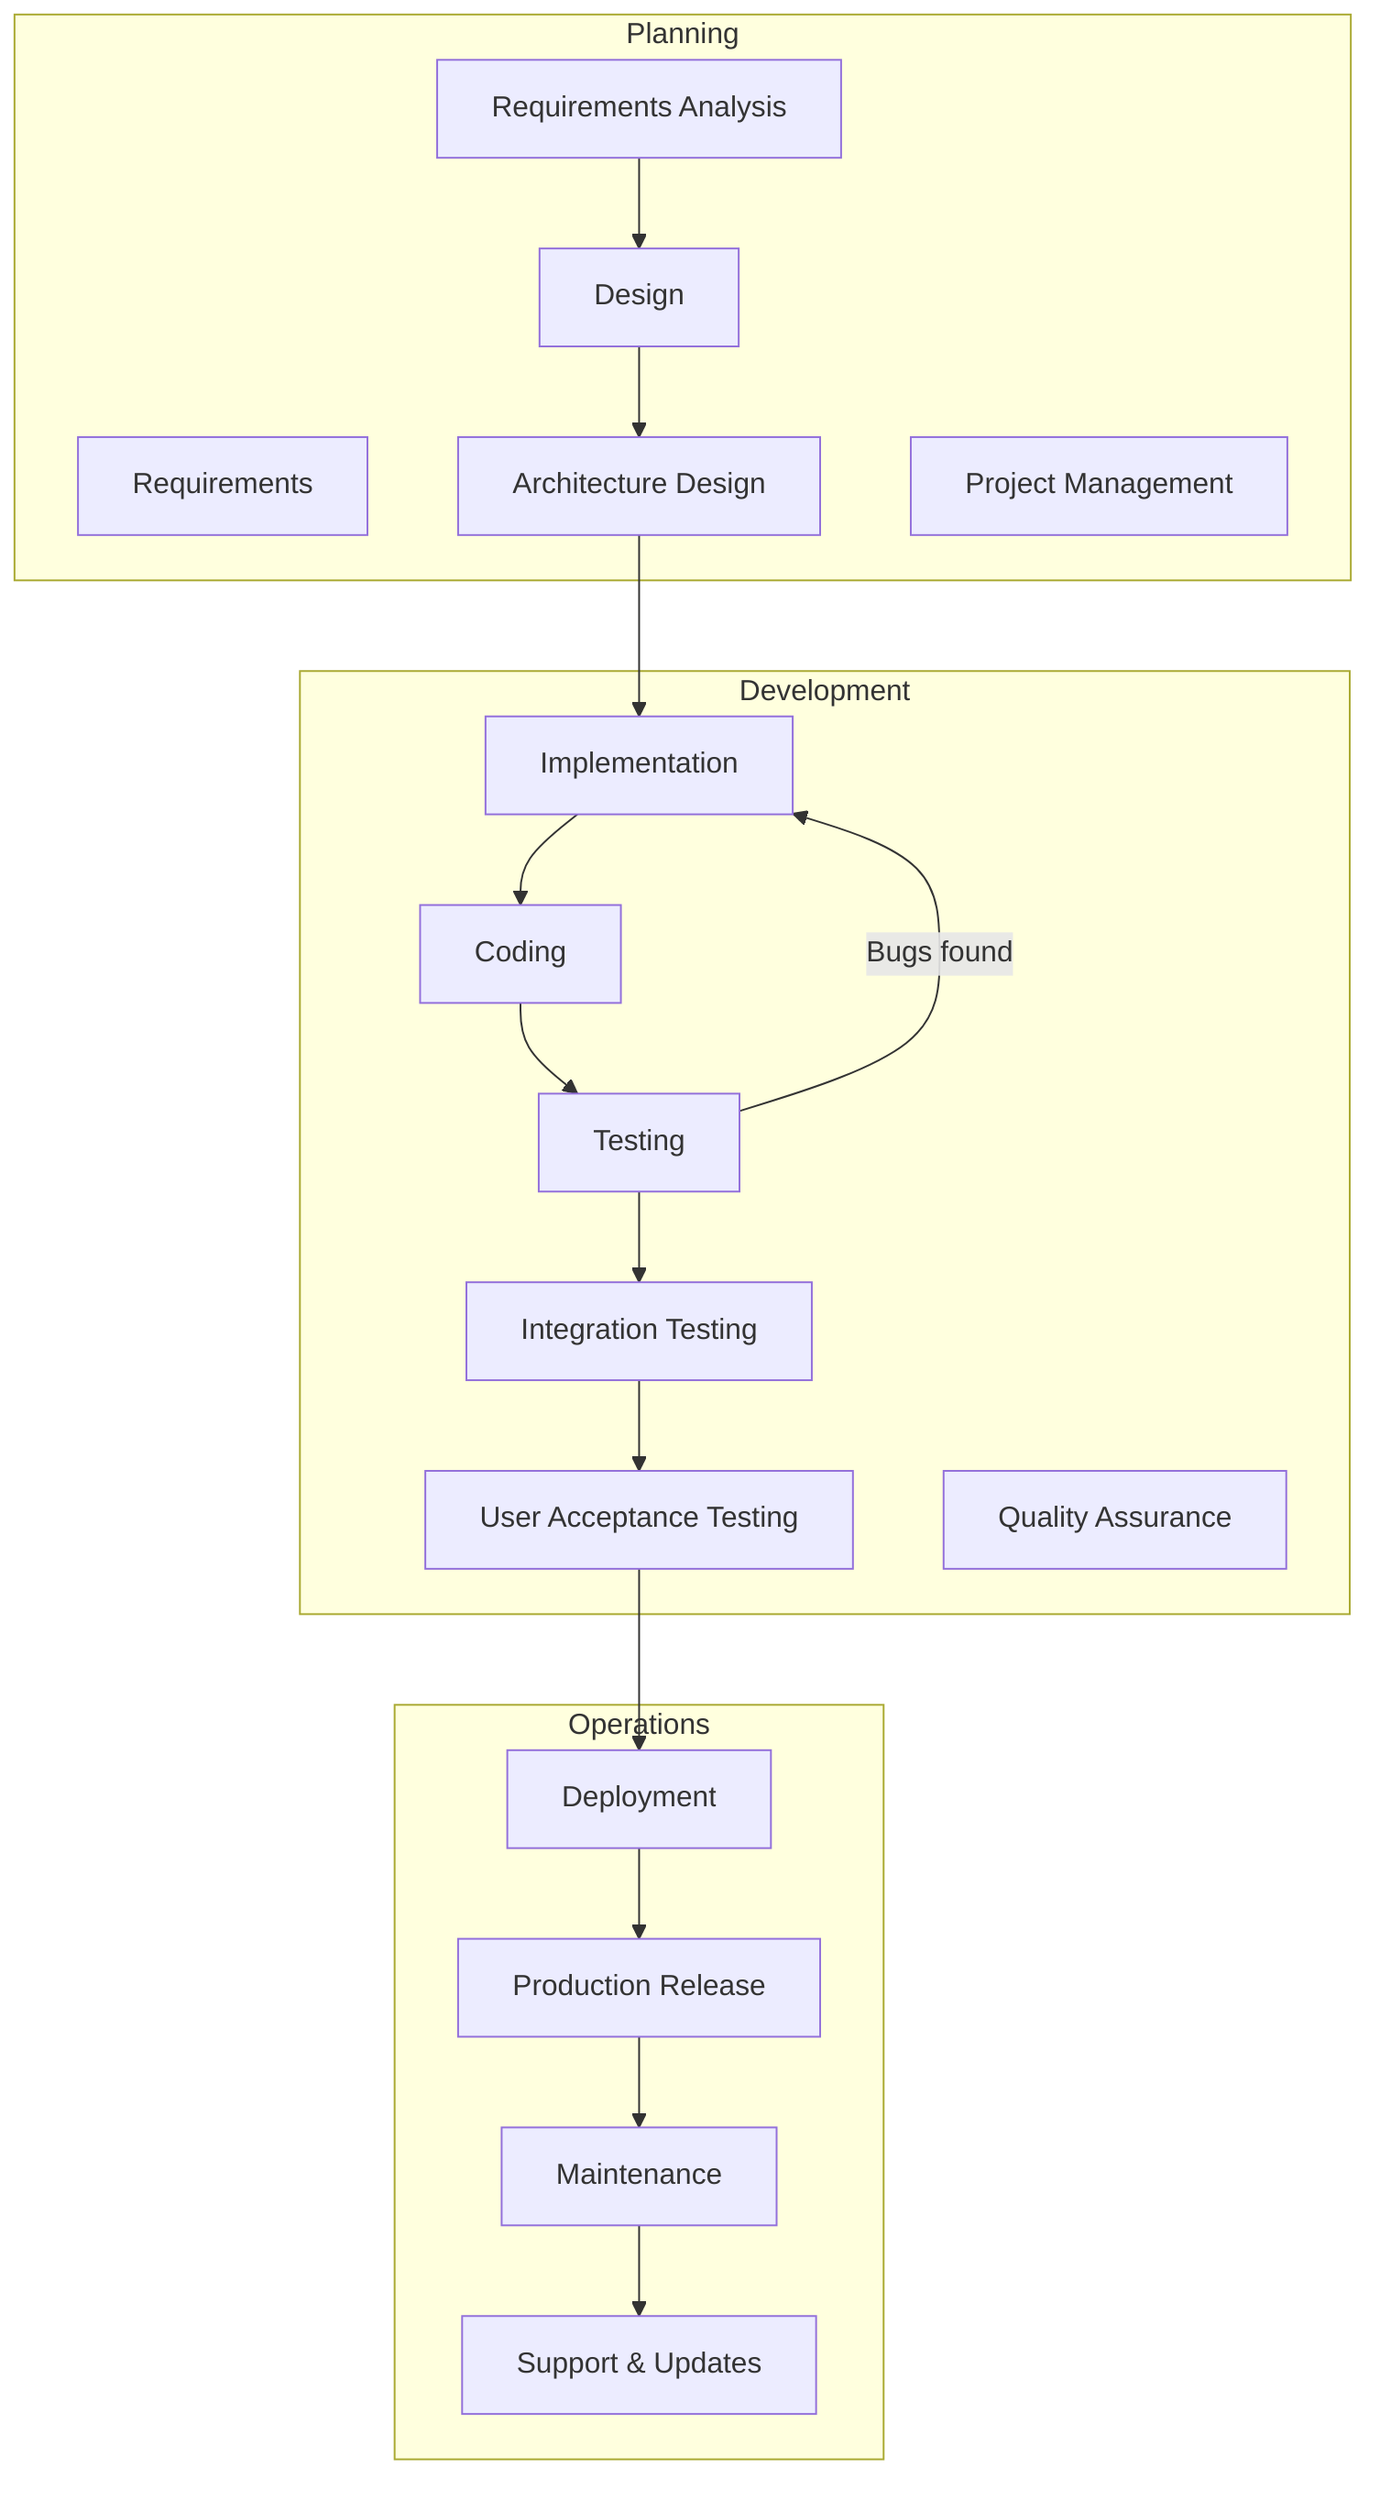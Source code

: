 flowchart TD
    A1[Requirements Analysis]
    A[Requirements]
    B1[Architecture Design]
    B[Design]
    C1[Coding]
    C[Implementation]
    D1[Integration Testing]
    D2[User Acceptance Testing]
    D[Testing]
    E1[Production Release]
    E[Deployment]
    F1[Support & Updates]
    F[Maintenance]
    PM[Project Management]
    QA[Quality Assurance]
    A1 --> B
    B --> B1
    B1 --> C
    C --> C1
    C1 --> D
    D --> D1
    D -->|Bugs found| C
    D1 --> D2
    D2 --> E
    E --> E1
    E1 --> F
    F --> F1
    subgraph Development
        C
        C1
        D
        D1
        D2
        QA
    end
    subgraph Operations
        E
        E1
        F
        F1
    end
    subgraph Planning
        A
        A1
        B
        B1
        PM
    end
